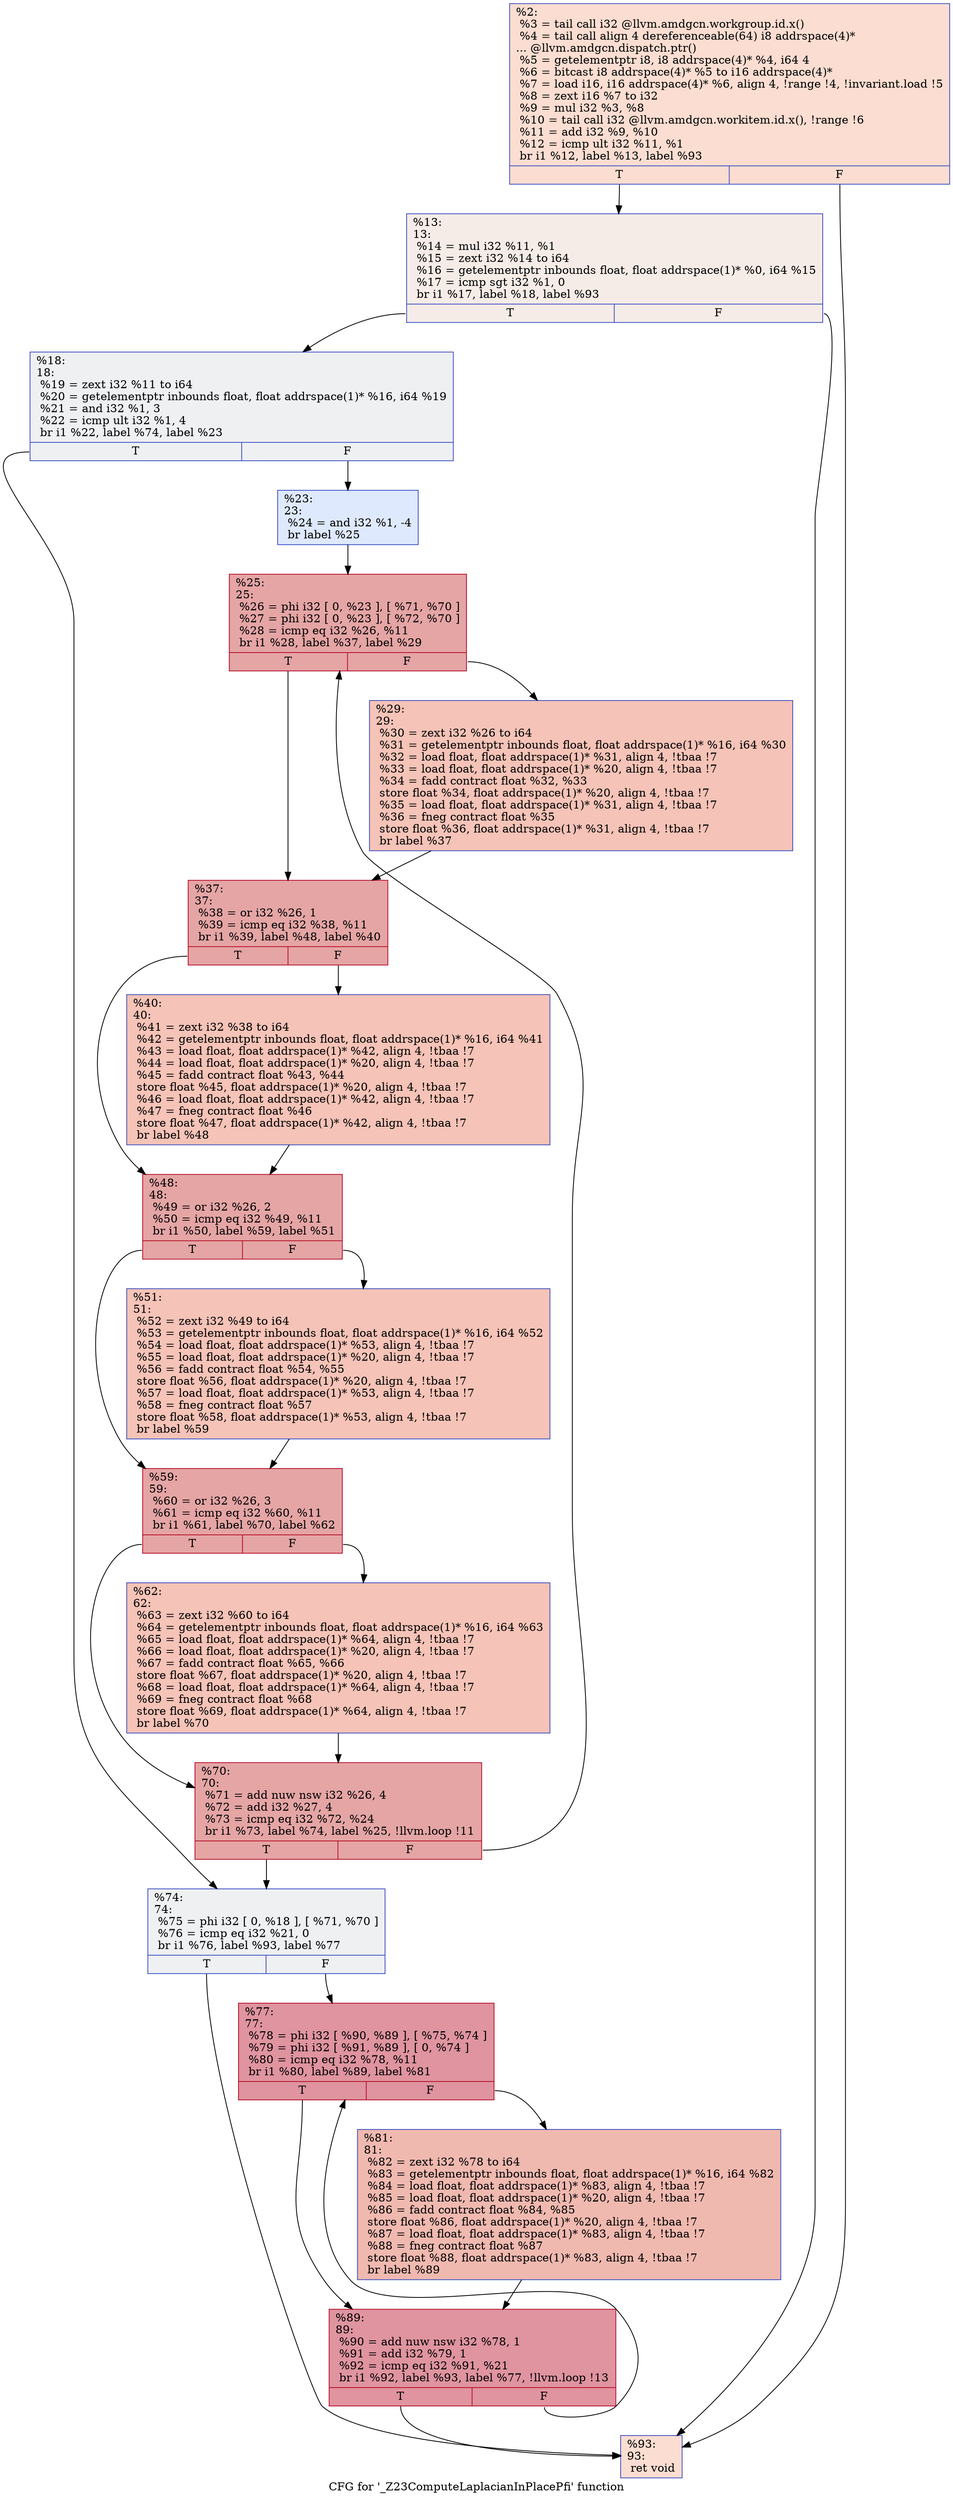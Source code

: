 digraph "CFG for '_Z23ComputeLaplacianInPlacePfi' function" {
	label="CFG for '_Z23ComputeLaplacianInPlacePfi' function";

	Node0x4993160 [shape=record,color="#3d50c3ff", style=filled, fillcolor="#f7b39670",label="{%2:\l  %3 = tail call i32 @llvm.amdgcn.workgroup.id.x()\l  %4 = tail call align 4 dereferenceable(64) i8 addrspace(4)*\l... @llvm.amdgcn.dispatch.ptr()\l  %5 = getelementptr i8, i8 addrspace(4)* %4, i64 4\l  %6 = bitcast i8 addrspace(4)* %5 to i16 addrspace(4)*\l  %7 = load i16, i16 addrspace(4)* %6, align 4, !range !4, !invariant.load !5\l  %8 = zext i16 %7 to i32\l  %9 = mul i32 %3, %8\l  %10 = tail call i32 @llvm.amdgcn.workitem.id.x(), !range !6\l  %11 = add i32 %9, %10\l  %12 = icmp ult i32 %11, %1\l  br i1 %12, label %13, label %93\l|{<s0>T|<s1>F}}"];
	Node0x4993160:s0 -> Node0x4995060;
	Node0x4993160:s1 -> Node0x49950f0;
	Node0x4995060 [shape=record,color="#3d50c3ff", style=filled, fillcolor="#ead5c970",label="{%13:\l13:                                               \l  %14 = mul i32 %11, %1\l  %15 = zext i32 %14 to i64\l  %16 = getelementptr inbounds float, float addrspace(1)* %0, i64 %15\l  %17 = icmp sgt i32 %1, 0\l  br i1 %17, label %18, label %93\l|{<s0>T|<s1>F}}"];
	Node0x4995060:s0 -> Node0x49954e0;
	Node0x4995060:s1 -> Node0x49950f0;
	Node0x49954e0 [shape=record,color="#3d50c3ff", style=filled, fillcolor="#d9dce170",label="{%18:\l18:                                               \l  %19 = zext i32 %11 to i64\l  %20 = getelementptr inbounds float, float addrspace(1)* %16, i64 %19\l  %21 = and i32 %1, 3\l  %22 = icmp ult i32 %1, 4\l  br i1 %22, label %74, label %23\l|{<s0>T|<s1>F}}"];
	Node0x49954e0:s0 -> Node0x4995870;
	Node0x49954e0:s1 -> Node0x49958c0;
	Node0x49958c0 [shape=record,color="#3d50c3ff", style=filled, fillcolor="#b5cdfa70",label="{%23:\l23:                                               \l  %24 = and i32 %1, -4\l  br label %25\l}"];
	Node0x49958c0 -> Node0x4995ac0;
	Node0x4995ac0 [shape=record,color="#b70d28ff", style=filled, fillcolor="#c5333470",label="{%25:\l25:                                               \l  %26 = phi i32 [ 0, %23 ], [ %71, %70 ]\l  %27 = phi i32 [ 0, %23 ], [ %72, %70 ]\l  %28 = icmp eq i32 %26, %11\l  br i1 %28, label %37, label %29\l|{<s0>T|<s1>F}}"];
	Node0x4995ac0:s0 -> Node0x4995ea0;
	Node0x4995ac0:s1 -> Node0x4995f30;
	Node0x4995f30 [shape=record,color="#3d50c3ff", style=filled, fillcolor="#e8765c70",label="{%29:\l29:                                               \l  %30 = zext i32 %26 to i64\l  %31 = getelementptr inbounds float, float addrspace(1)* %16, i64 %30\l  %32 = load float, float addrspace(1)* %31, align 4, !tbaa !7\l  %33 = load float, float addrspace(1)* %20, align 4, !tbaa !7\l  %34 = fadd contract float %32, %33\l  store float %34, float addrspace(1)* %20, align 4, !tbaa !7\l  %35 = load float, float addrspace(1)* %31, align 4, !tbaa !7\l  %36 = fneg contract float %35\l  store float %36, float addrspace(1)* %31, align 4, !tbaa !7\l  br label %37\l}"];
	Node0x4995f30 -> Node0x4995ea0;
	Node0x4995ea0 [shape=record,color="#b70d28ff", style=filled, fillcolor="#c5333470",label="{%37:\l37:                                               \l  %38 = or i32 %26, 1\l  %39 = icmp eq i32 %38, %11\l  br i1 %39, label %48, label %40\l|{<s0>T|<s1>F}}"];
	Node0x4995ea0:s0 -> Node0x4996ed0;
	Node0x4995ea0:s1 -> Node0x4996f20;
	Node0x4996f20 [shape=record,color="#3d50c3ff", style=filled, fillcolor="#e8765c70",label="{%40:\l40:                                               \l  %41 = zext i32 %38 to i64\l  %42 = getelementptr inbounds float, float addrspace(1)* %16, i64 %41\l  %43 = load float, float addrspace(1)* %42, align 4, !tbaa !7\l  %44 = load float, float addrspace(1)* %20, align 4, !tbaa !7\l  %45 = fadd contract float %43, %44\l  store float %45, float addrspace(1)* %20, align 4, !tbaa !7\l  %46 = load float, float addrspace(1)* %42, align 4, !tbaa !7\l  %47 = fneg contract float %46\l  store float %47, float addrspace(1)* %42, align 4, !tbaa !7\l  br label %48\l}"];
	Node0x4996f20 -> Node0x4996ed0;
	Node0x4996ed0 [shape=record,color="#b70d28ff", style=filled, fillcolor="#c5333470",label="{%48:\l48:                                               \l  %49 = or i32 %26, 2\l  %50 = icmp eq i32 %49, %11\l  br i1 %50, label %59, label %51\l|{<s0>T|<s1>F}}"];
	Node0x4996ed0:s0 -> Node0x49976a0;
	Node0x4996ed0:s1 -> Node0x49976f0;
	Node0x49976f0 [shape=record,color="#3d50c3ff", style=filled, fillcolor="#e8765c70",label="{%51:\l51:                                               \l  %52 = zext i32 %49 to i64\l  %53 = getelementptr inbounds float, float addrspace(1)* %16, i64 %52\l  %54 = load float, float addrspace(1)* %53, align 4, !tbaa !7\l  %55 = load float, float addrspace(1)* %20, align 4, !tbaa !7\l  %56 = fadd contract float %54, %55\l  store float %56, float addrspace(1)* %20, align 4, !tbaa !7\l  %57 = load float, float addrspace(1)* %53, align 4, !tbaa !7\l  %58 = fneg contract float %57\l  store float %58, float addrspace(1)* %53, align 4, !tbaa !7\l  br label %59\l}"];
	Node0x49976f0 -> Node0x49976a0;
	Node0x49976a0 [shape=record,color="#b70d28ff", style=filled, fillcolor="#c5333470",label="{%59:\l59:                                               \l  %60 = or i32 %26, 3\l  %61 = icmp eq i32 %60, %11\l  br i1 %61, label %70, label %62\l|{<s0>T|<s1>F}}"];
	Node0x49976a0:s0 -> Node0x4995bb0;
	Node0x49976a0:s1 -> Node0x4997e30;
	Node0x4997e30 [shape=record,color="#3d50c3ff", style=filled, fillcolor="#e8765c70",label="{%62:\l62:                                               \l  %63 = zext i32 %60 to i64\l  %64 = getelementptr inbounds float, float addrspace(1)* %16, i64 %63\l  %65 = load float, float addrspace(1)* %64, align 4, !tbaa !7\l  %66 = load float, float addrspace(1)* %20, align 4, !tbaa !7\l  %67 = fadd contract float %65, %66\l  store float %67, float addrspace(1)* %20, align 4, !tbaa !7\l  %68 = load float, float addrspace(1)* %64, align 4, !tbaa !7\l  %69 = fneg contract float %68\l  store float %69, float addrspace(1)* %64, align 4, !tbaa !7\l  br label %70\l}"];
	Node0x4997e30 -> Node0x4995bb0;
	Node0x4995bb0 [shape=record,color="#b70d28ff", style=filled, fillcolor="#c5333470",label="{%70:\l70:                                               \l  %71 = add nuw nsw i32 %26, 4\l  %72 = add i32 %27, 4\l  %73 = icmp eq i32 %72, %24\l  br i1 %73, label %74, label %25, !llvm.loop !11\l|{<s0>T|<s1>F}}"];
	Node0x4995bb0:s0 -> Node0x4995870;
	Node0x4995bb0:s1 -> Node0x4995ac0;
	Node0x4995870 [shape=record,color="#3d50c3ff", style=filled, fillcolor="#d9dce170",label="{%74:\l74:                                               \l  %75 = phi i32 [ 0, %18 ], [ %71, %70 ]\l  %76 = icmp eq i32 %21, 0\l  br i1 %76, label %93, label %77\l|{<s0>T|<s1>F}}"];
	Node0x4995870:s0 -> Node0x49950f0;
	Node0x4995870:s1 -> Node0x4998a50;
	Node0x4998a50 [shape=record,color="#b70d28ff", style=filled, fillcolor="#b70d2870",label="{%77:\l77:                                               \l  %78 = phi i32 [ %90, %89 ], [ %75, %74 ]\l  %79 = phi i32 [ %91, %89 ], [ 0, %74 ]\l  %80 = icmp eq i32 %78, %11\l  br i1 %80, label %89, label %81\l|{<s0>T|<s1>F}}"];
	Node0x4998a50:s0 -> Node0x4998b50;
	Node0x4998a50:s1 -> Node0x4998d90;
	Node0x4998d90 [shape=record,color="#3d50c3ff", style=filled, fillcolor="#de614d70",label="{%81:\l81:                                               \l  %82 = zext i32 %78 to i64\l  %83 = getelementptr inbounds float, float addrspace(1)* %16, i64 %82\l  %84 = load float, float addrspace(1)* %83, align 4, !tbaa !7\l  %85 = load float, float addrspace(1)* %20, align 4, !tbaa !7\l  %86 = fadd contract float %84, %85\l  store float %86, float addrspace(1)* %20, align 4, !tbaa !7\l  %87 = load float, float addrspace(1)* %83, align 4, !tbaa !7\l  %88 = fneg contract float %87\l  store float %88, float addrspace(1)* %83, align 4, !tbaa !7\l  br label %89\l}"];
	Node0x4998d90 -> Node0x4998b50;
	Node0x4998b50 [shape=record,color="#b70d28ff", style=filled, fillcolor="#b70d2870",label="{%89:\l89:                                               \l  %90 = add nuw nsw i32 %78, 1\l  %91 = add i32 %79, 1\l  %92 = icmp eq i32 %91, %21\l  br i1 %92, label %93, label %77, !llvm.loop !13\l|{<s0>T|<s1>F}}"];
	Node0x4998b50:s0 -> Node0x49950f0;
	Node0x4998b50:s1 -> Node0x4998a50;
	Node0x49950f0 [shape=record,color="#3d50c3ff", style=filled, fillcolor="#f7b39670",label="{%93:\l93:                                               \l  ret void\l}"];
}
